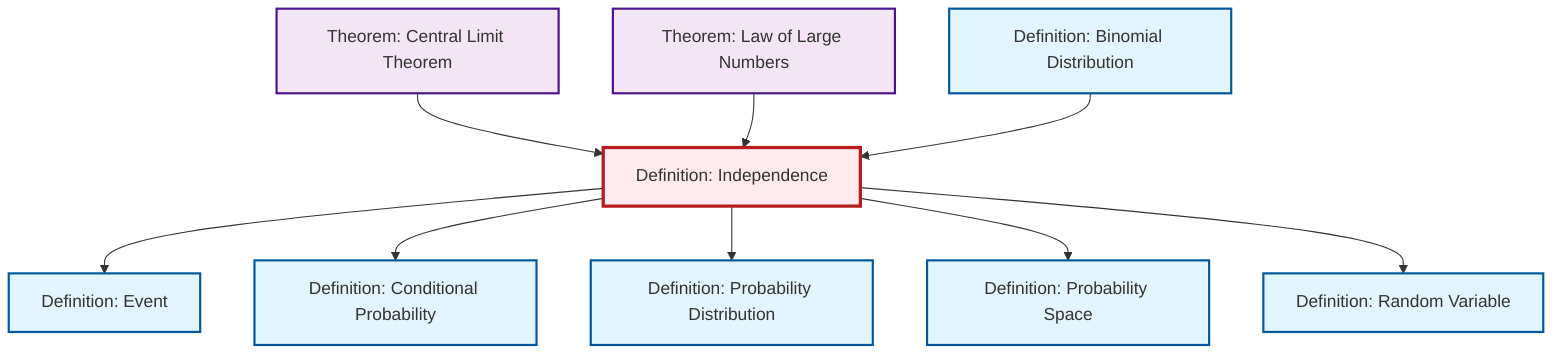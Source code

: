 graph TD
    classDef definition fill:#e1f5fe,stroke:#01579b,stroke-width:2px
    classDef theorem fill:#f3e5f5,stroke:#4a148c,stroke-width:2px
    classDef axiom fill:#fff3e0,stroke:#e65100,stroke-width:2px
    classDef example fill:#e8f5e9,stroke:#1b5e20,stroke-width:2px
    classDef current fill:#ffebee,stroke:#b71c1c,stroke-width:3px
    def-binomial-distribution["Definition: Binomial Distribution"]:::definition
    thm-law-of-large-numbers["Theorem: Law of Large Numbers"]:::theorem
    def-probability-distribution["Definition: Probability Distribution"]:::definition
    def-event["Definition: Event"]:::definition
    def-conditional-probability["Definition: Conditional Probability"]:::definition
    def-random-variable["Definition: Random Variable"]:::definition
    thm-central-limit["Theorem: Central Limit Theorem"]:::theorem
    def-independence["Definition: Independence"]:::definition
    def-probability-space["Definition: Probability Space"]:::definition
    thm-central-limit --> def-independence
    def-independence --> def-event
    def-independence --> def-conditional-probability
    thm-law-of-large-numbers --> def-independence
    def-independence --> def-probability-distribution
    def-independence --> def-probability-space
    def-independence --> def-random-variable
    def-binomial-distribution --> def-independence
    class def-independence current